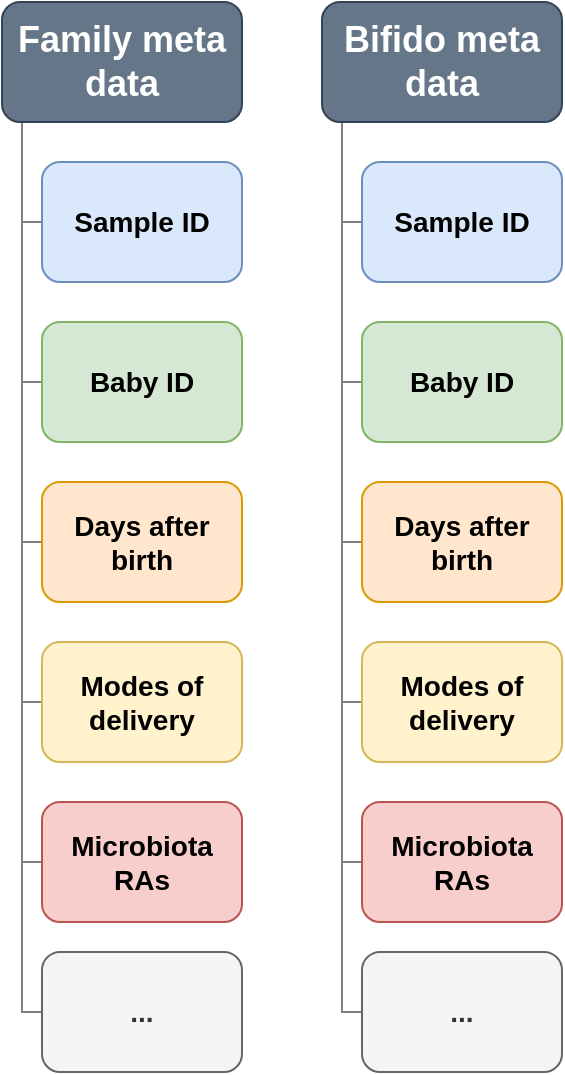 <mxfile version="15.8.4" type="device"><diagram id="85yVocMJKrx_SXOYB9at" name="Page-1"><mxGraphModel dx="1038" dy="641" grid="1" gridSize="10" guides="1" tooltips="1" connect="1" arrows="1" fold="1" page="1" pageScale="1" pageWidth="1654" pageHeight="1169" math="0" shadow="0"><root><mxCell id="0"/><mxCell id="1" parent="0"/><mxCell id="nPZDaDhxePZMut5pjhfU-7" style="edgeStyle=orthogonalEdgeStyle;rounded=0;orthogonalLoop=1;jettySize=auto;html=1;exitX=0.5;exitY=1;exitDx=0;exitDy=0;entryX=0;entryY=0.5;entryDx=0;entryDy=0;endArrow=none;endFill=0;strokeColor=#808080;" edge="1" parent="1" source="nPZDaDhxePZMut5pjhfU-1" target="nPZDaDhxePZMut5pjhfU-2"><mxGeometry relative="1" as="geometry"><Array as="points"><mxPoint x="90" y="110"/><mxPoint x="90" y="190"/></Array></mxGeometry></mxCell><mxCell id="nPZDaDhxePZMut5pjhfU-8" style="edgeStyle=orthogonalEdgeStyle;rounded=0;orthogonalLoop=1;jettySize=auto;html=1;entryX=0;entryY=0.5;entryDx=0;entryDy=0;endArrow=none;endFill=0;strokeColor=#808080;" edge="1" parent="1" source="nPZDaDhxePZMut5pjhfU-1" target="nPZDaDhxePZMut5pjhfU-3"><mxGeometry relative="1" as="geometry"><Array as="points"><mxPoint x="90" y="270"/></Array></mxGeometry></mxCell><mxCell id="nPZDaDhxePZMut5pjhfU-9" style="edgeStyle=orthogonalEdgeStyle;rounded=0;orthogonalLoop=1;jettySize=auto;html=1;entryX=0;entryY=0.5;entryDx=0;entryDy=0;endArrow=none;endFill=0;strokeColor=#808080;" edge="1" parent="1" source="nPZDaDhxePZMut5pjhfU-1" target="nPZDaDhxePZMut5pjhfU-4"><mxGeometry relative="1" as="geometry"><Array as="points"><mxPoint x="90" y="350"/></Array></mxGeometry></mxCell><mxCell id="nPZDaDhxePZMut5pjhfU-10" style="edgeStyle=orthogonalEdgeStyle;rounded=0;orthogonalLoop=1;jettySize=auto;html=1;exitX=0.25;exitY=1;exitDx=0;exitDy=0;entryX=0;entryY=0.5;entryDx=0;entryDy=0;endArrow=none;endFill=0;strokeColor=#808080;" edge="1" parent="1" source="nPZDaDhxePZMut5pjhfU-1" target="nPZDaDhxePZMut5pjhfU-5"><mxGeometry relative="1" as="geometry"><Array as="points"><mxPoint x="90" y="110"/><mxPoint x="90" y="430"/></Array></mxGeometry></mxCell><mxCell id="nPZDaDhxePZMut5pjhfU-11" style="edgeStyle=orthogonalEdgeStyle;rounded=0;orthogonalLoop=1;jettySize=auto;html=1;exitX=0.5;exitY=1;exitDx=0;exitDy=0;entryX=0;entryY=0.5;entryDx=0;entryDy=0;endArrow=none;endFill=0;strokeColor=#808080;" edge="1" parent="1" source="nPZDaDhxePZMut5pjhfU-1" target="nPZDaDhxePZMut5pjhfU-6"><mxGeometry relative="1" as="geometry"><Array as="points"><mxPoint x="90" y="110"/><mxPoint x="90" y="510"/></Array></mxGeometry></mxCell><mxCell id="nPZDaDhxePZMut5pjhfU-13" style="edgeStyle=orthogonalEdgeStyle;rounded=0;orthogonalLoop=1;jettySize=auto;html=1;entryX=0;entryY=0.5;entryDx=0;entryDy=0;fontSize=14;endArrow=none;endFill=0;strokeColor=#808080;" edge="1" parent="1" source="nPZDaDhxePZMut5pjhfU-1" target="nPZDaDhxePZMut5pjhfU-12"><mxGeometry relative="1" as="geometry"><Array as="points"><mxPoint x="90" y="585"/></Array></mxGeometry></mxCell><mxCell id="nPZDaDhxePZMut5pjhfU-1" value="Family meta data" style="rounded=1;whiteSpace=wrap;html=1;fillColor=#647687;fontColor=#ffffff;strokeColor=#314354;fontStyle=1;fontSize=18;" vertex="1" parent="1"><mxGeometry x="80" y="80" width="120" height="60" as="geometry"/></mxCell><mxCell id="nPZDaDhxePZMut5pjhfU-2" value="Sample ID" style="rounded=1;whiteSpace=wrap;html=1;fillColor=#dae8fc;strokeColor=#6c8ebf;fontStyle=1;fontSize=14;" vertex="1" parent="1"><mxGeometry x="100" y="160" width="100" height="60" as="geometry"/></mxCell><mxCell id="nPZDaDhxePZMut5pjhfU-3" value="Baby ID" style="rounded=1;whiteSpace=wrap;html=1;fontSize=14;fontStyle=1;fillColor=#d5e8d4;strokeColor=#82b366;" vertex="1" parent="1"><mxGeometry x="100" y="240" width="100" height="60" as="geometry"/></mxCell><mxCell id="nPZDaDhxePZMut5pjhfU-4" value="Days after birth" style="rounded=1;whiteSpace=wrap;html=1;fontSize=14;fontStyle=1;fillColor=#ffe6cc;strokeColor=#d79b00;" vertex="1" parent="1"><mxGeometry x="100" y="320" width="100" height="60" as="geometry"/></mxCell><mxCell id="nPZDaDhxePZMut5pjhfU-5" value="Modes of delivery" style="rounded=1;whiteSpace=wrap;html=1;fontSize=14;fontStyle=1;fillColor=#fff2cc;strokeColor=#d6b656;" vertex="1" parent="1"><mxGeometry x="100" y="400" width="100" height="60" as="geometry"/></mxCell><mxCell id="nPZDaDhxePZMut5pjhfU-6" value="Microbiota RAs" style="rounded=1;whiteSpace=wrap;html=1;fontSize=14;fontStyle=1;fillColor=#f8cecc;strokeColor=#b85450;" vertex="1" parent="1"><mxGeometry x="100" y="480" width="100" height="60" as="geometry"/></mxCell><mxCell id="nPZDaDhxePZMut5pjhfU-12" value="..." style="rounded=1;whiteSpace=wrap;html=1;fontSize=14;fontStyle=1;fillColor=#f5f5f5;fontColor=#333333;strokeColor=#666666;" vertex="1" parent="1"><mxGeometry x="100" y="555" width="100" height="60" as="geometry"/></mxCell><mxCell id="nPZDaDhxePZMut5pjhfU-14" style="edgeStyle=orthogonalEdgeStyle;rounded=0;orthogonalLoop=1;jettySize=auto;html=1;exitX=0.5;exitY=1;exitDx=0;exitDy=0;entryX=0;entryY=0.5;entryDx=0;entryDy=0;endArrow=none;endFill=0;strokeColor=#808080;" edge="1" parent="1" source="nPZDaDhxePZMut5pjhfU-20" target="nPZDaDhxePZMut5pjhfU-21"><mxGeometry relative="1" as="geometry"><Array as="points"><mxPoint x="250" y="110"/><mxPoint x="250" y="190"/></Array></mxGeometry></mxCell><mxCell id="nPZDaDhxePZMut5pjhfU-15" style="edgeStyle=orthogonalEdgeStyle;rounded=0;orthogonalLoop=1;jettySize=auto;html=1;entryX=0;entryY=0.5;entryDx=0;entryDy=0;endArrow=none;endFill=0;strokeColor=#808080;" edge="1" parent="1" source="nPZDaDhxePZMut5pjhfU-20" target="nPZDaDhxePZMut5pjhfU-22"><mxGeometry relative="1" as="geometry"><Array as="points"><mxPoint x="250" y="270"/></Array></mxGeometry></mxCell><mxCell id="nPZDaDhxePZMut5pjhfU-16" style="edgeStyle=orthogonalEdgeStyle;rounded=0;orthogonalLoop=1;jettySize=auto;html=1;entryX=0;entryY=0.5;entryDx=0;entryDy=0;endArrow=none;endFill=0;strokeColor=#808080;" edge="1" parent="1" source="nPZDaDhxePZMut5pjhfU-20" target="nPZDaDhxePZMut5pjhfU-23"><mxGeometry relative="1" as="geometry"><Array as="points"><mxPoint x="250" y="350"/></Array></mxGeometry></mxCell><mxCell id="nPZDaDhxePZMut5pjhfU-17" style="edgeStyle=orthogonalEdgeStyle;rounded=0;orthogonalLoop=1;jettySize=auto;html=1;exitX=0.25;exitY=1;exitDx=0;exitDy=0;entryX=0;entryY=0.5;entryDx=0;entryDy=0;endArrow=none;endFill=0;strokeColor=#808080;" edge="1" parent="1" source="nPZDaDhxePZMut5pjhfU-20" target="nPZDaDhxePZMut5pjhfU-24"><mxGeometry relative="1" as="geometry"><Array as="points"><mxPoint x="250" y="110"/><mxPoint x="250" y="430"/></Array></mxGeometry></mxCell><mxCell id="nPZDaDhxePZMut5pjhfU-18" style="edgeStyle=orthogonalEdgeStyle;rounded=0;orthogonalLoop=1;jettySize=auto;html=1;exitX=0.5;exitY=1;exitDx=0;exitDy=0;entryX=0;entryY=0.5;entryDx=0;entryDy=0;endArrow=none;endFill=0;strokeColor=#808080;" edge="1" parent="1" source="nPZDaDhxePZMut5pjhfU-20" target="nPZDaDhxePZMut5pjhfU-25"><mxGeometry relative="1" as="geometry"><Array as="points"><mxPoint x="250" y="110"/><mxPoint x="250" y="510"/></Array></mxGeometry></mxCell><mxCell id="nPZDaDhxePZMut5pjhfU-19" style="edgeStyle=orthogonalEdgeStyle;rounded=0;orthogonalLoop=1;jettySize=auto;html=1;entryX=0;entryY=0.5;entryDx=0;entryDy=0;fontSize=14;endArrow=none;endFill=0;strokeColor=#808080;" edge="1" parent="1" source="nPZDaDhxePZMut5pjhfU-20" target="nPZDaDhxePZMut5pjhfU-26"><mxGeometry relative="1" as="geometry"><Array as="points"><mxPoint x="250" y="585"/></Array></mxGeometry></mxCell><mxCell id="nPZDaDhxePZMut5pjhfU-20" value="Bifido meta data" style="rounded=1;whiteSpace=wrap;html=1;fillColor=#647687;fontColor=#ffffff;strokeColor=#314354;fontStyle=1;fontSize=18;" vertex="1" parent="1"><mxGeometry x="240" y="80" width="120" height="60" as="geometry"/></mxCell><mxCell id="nPZDaDhxePZMut5pjhfU-21" value="Sample ID" style="rounded=1;whiteSpace=wrap;html=1;fillColor=#dae8fc;strokeColor=#6c8ebf;fontStyle=1;fontSize=14;" vertex="1" parent="1"><mxGeometry x="260" y="160" width="100" height="60" as="geometry"/></mxCell><mxCell id="nPZDaDhxePZMut5pjhfU-22" value="Baby ID" style="rounded=1;whiteSpace=wrap;html=1;fontSize=14;fontStyle=1;fillColor=#d5e8d4;strokeColor=#82b366;" vertex="1" parent="1"><mxGeometry x="260" y="240" width="100" height="60" as="geometry"/></mxCell><mxCell id="nPZDaDhxePZMut5pjhfU-23" value="Days after birth" style="rounded=1;whiteSpace=wrap;html=1;fontSize=14;fontStyle=1;fillColor=#ffe6cc;strokeColor=#d79b00;" vertex="1" parent="1"><mxGeometry x="260" y="320" width="100" height="60" as="geometry"/></mxCell><mxCell id="nPZDaDhxePZMut5pjhfU-24" value="Modes of delivery" style="rounded=1;whiteSpace=wrap;html=1;fontSize=14;fontStyle=1;fillColor=#fff2cc;strokeColor=#d6b656;" vertex="1" parent="1"><mxGeometry x="260" y="400" width="100" height="60" as="geometry"/></mxCell><mxCell id="nPZDaDhxePZMut5pjhfU-25" value="Microbiota RAs" style="rounded=1;whiteSpace=wrap;html=1;fontSize=14;fontStyle=1;fillColor=#f8cecc;strokeColor=#b85450;" vertex="1" parent="1"><mxGeometry x="260" y="480" width="100" height="60" as="geometry"/></mxCell><mxCell id="nPZDaDhxePZMut5pjhfU-26" value="..." style="rounded=1;whiteSpace=wrap;html=1;fontSize=14;fontStyle=1;fillColor=#f5f5f5;fontColor=#333333;strokeColor=#666666;" vertex="1" parent="1"><mxGeometry x="260" y="555" width="100" height="60" as="geometry"/></mxCell></root></mxGraphModel></diagram></mxfile>